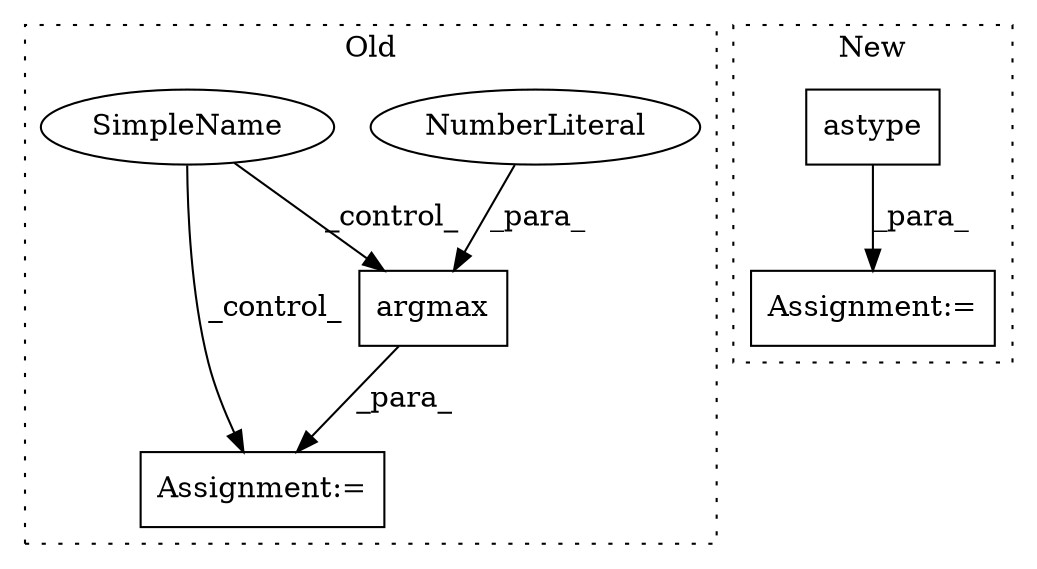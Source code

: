 digraph G {
subgraph cluster0 {
1 [label="argmax" a="32" s="18440,18448" l="7,1" shape="box"];
4 [label="NumberLiteral" a="34" s="18447" l="1" shape="ellipse"];
5 [label="Assignment:=" a="7" s="18434" l="1" shape="box"];
6 [label="SimpleName" a="42" s="" l="" shape="ellipse"];
label = "Old";
style="dotted";
}
subgraph cluster1 {
2 [label="astype" a="32" s="17176,17186" l="7,1" shape="box"];
3 [label="Assignment:=" a="7" s="17162" l="1" shape="box"];
label = "New";
style="dotted";
}
1 -> 5 [label="_para_"];
2 -> 3 [label="_para_"];
4 -> 1 [label="_para_"];
6 -> 1 [label="_control_"];
6 -> 5 [label="_control_"];
}